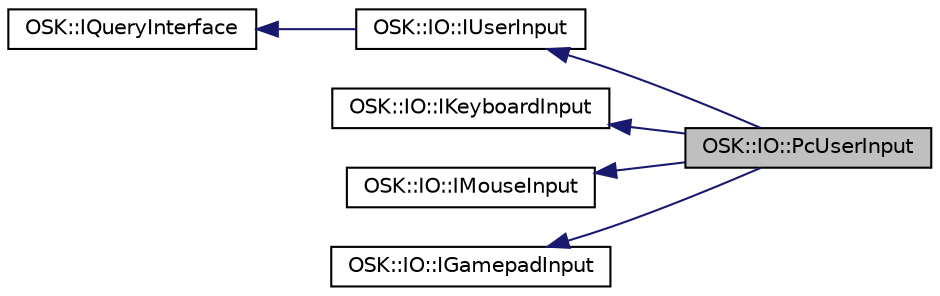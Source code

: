 digraph "OSK::IO::PcUserInput"
{
 // LATEX_PDF_SIZE
  edge [fontname="Helvetica",fontsize="10",labelfontname="Helvetica",labelfontsize="10"];
  node [fontname="Helvetica",fontsize="10",shape=record];
  rankdir="LR";
  Node1 [label="OSK::IO::PcUserInput",height=0.2,width=0.4,color="black", fillcolor="grey75", style="filled", fontcolor="black",tooltip="Input para PC (Windows / Linux / Mac)."];
  Node2 -> Node1 [dir="back",color="midnightblue",fontsize="10",style="solid",fontname="Helvetica"];
  Node2 [label="OSK::IO::IUserInput",height=0.2,width=0.4,color="black", fillcolor="white", style="filled",URL="$class_o_s_k_1_1_i_o_1_1_i_user_input.html",tooltip="Interfaz para clases que permiten recoger la entrada del usuario."];
  Node3 -> Node2 [dir="back",color="midnightblue",fontsize="10",style="solid",fontname="Helvetica"];
  Node3 [label="OSK::IQueryInterface",height=0.2,width=0.4,color="black", fillcolor="white", style="filled",URL="$class_o_s_k_1_1_i_query_interface.html",tooltip="Esta interfaz permite obtener acceso a los métodos de una interfaz en concreto del objeto...."];
  Node4 -> Node1 [dir="back",color="midnightblue",fontsize="10",style="solid",fontname="Helvetica"];
  Node4 [label="OSK::IO::IKeyboardInput",height=0.2,width=0.4,color="black", fillcolor="white", style="filled",URL="$class_o_s_k_1_1_i_o_1_1_i_keyboard_input.html",tooltip="Interfaz para leer la entrada del usuario a través del teclado."];
  Node5 -> Node1 [dir="back",color="midnightblue",fontsize="10",style="solid",fontname="Helvetica"];
  Node5 [label="OSK::IO::IMouseInput",height=0.2,width=0.4,color="black", fillcolor="white", style="filled",URL="$class_o_s_k_1_1_i_o_1_1_i_mouse_input.html",tooltip="Interfaz para leer la entrada del usuario a través del ratón."];
  Node6 -> Node1 [dir="back",color="midnightblue",fontsize="10",style="solid",fontname="Helvetica"];
  Node6 [label="OSK::IO::IGamepadInput",height=0.2,width=0.4,color="black", fillcolor="white", style="filled",URL="$class_o_s_k_1_1_i_o_1_1_i_gamepad_input.html",tooltip="Interfaz para leer la entrada del usuario a través de uno o varios mandos."];
}
